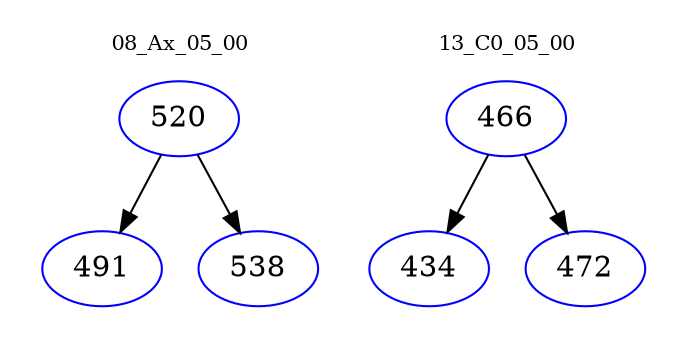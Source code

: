 digraph{
subgraph cluster_0 {
color = white
label = "08_Ax_05_00";
fontsize=10;
T0_520 [label="520", color="blue"]
T0_520 -> T0_491 [color="black"]
T0_491 [label="491", color="blue"]
T0_520 -> T0_538 [color="black"]
T0_538 [label="538", color="blue"]
}
subgraph cluster_1 {
color = white
label = "13_C0_05_00";
fontsize=10;
T1_466 [label="466", color="blue"]
T1_466 -> T1_434 [color="black"]
T1_434 [label="434", color="blue"]
T1_466 -> T1_472 [color="black"]
T1_472 [label="472", color="blue"]
}
}
